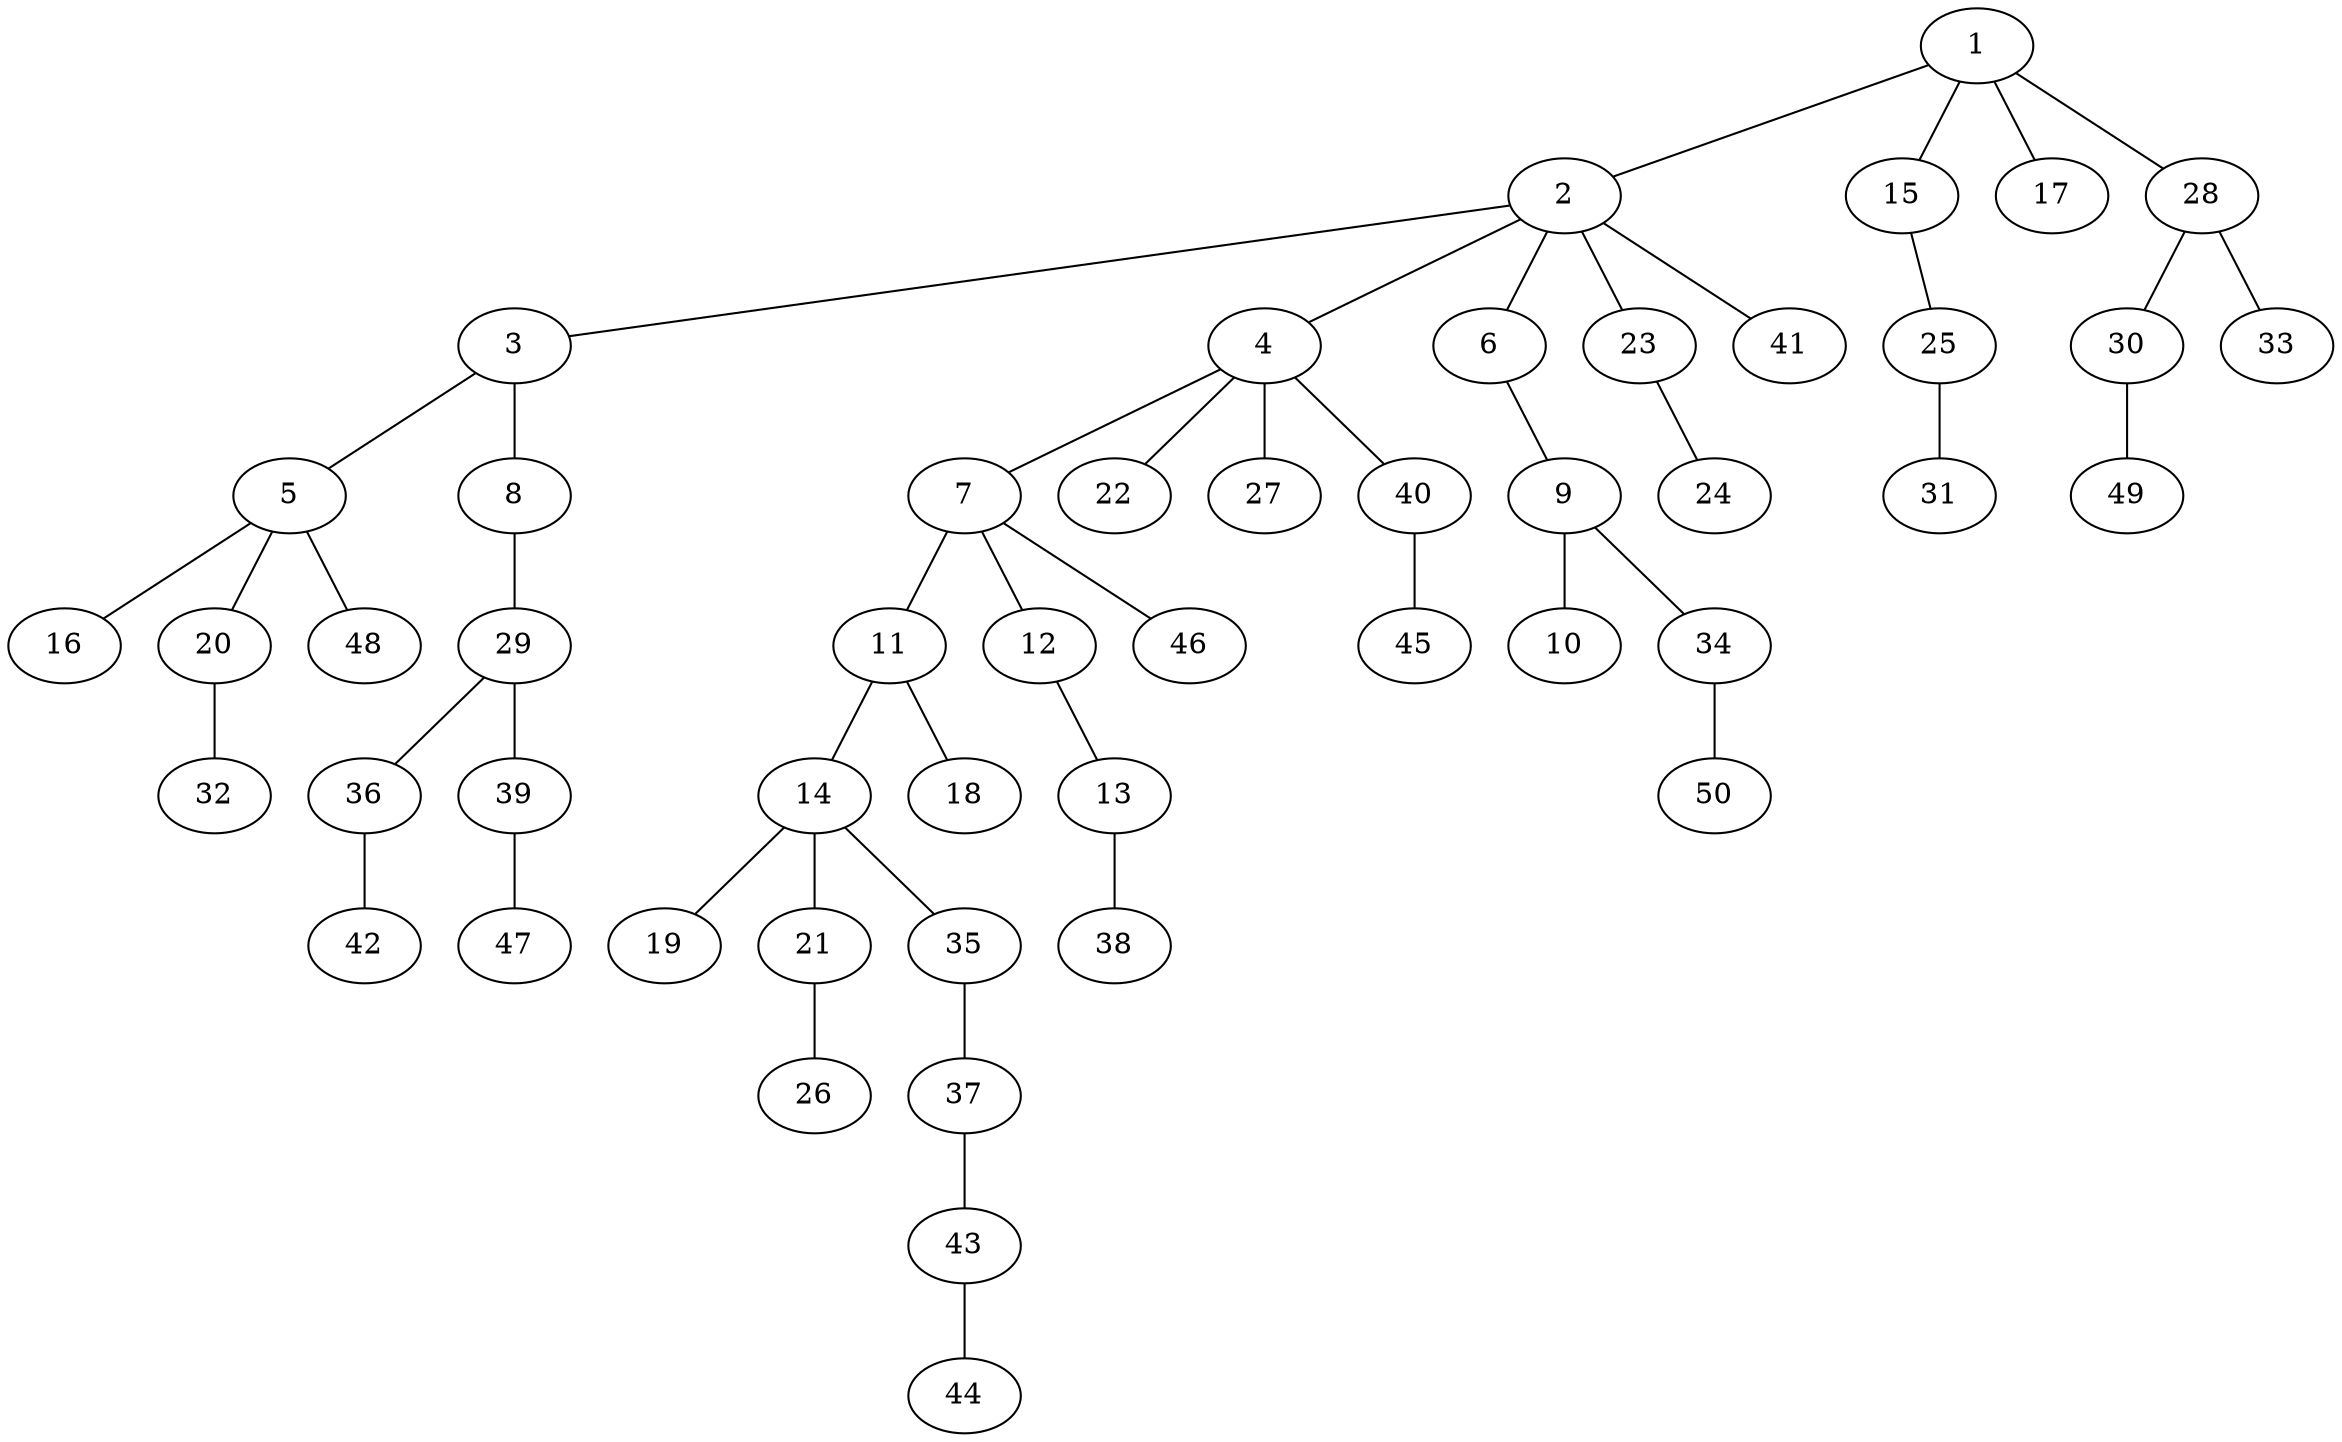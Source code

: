 graph graphname {1--2
1--15
1--17
1--28
2--3
2--4
2--6
2--23
2--41
3--5
3--8
4--7
4--22
4--27
4--40
5--16
5--20
5--48
6--9
7--11
7--12
7--46
8--29
9--10
9--34
11--14
11--18
12--13
13--38
14--19
14--21
14--35
15--25
20--32
21--26
23--24
25--31
28--30
28--33
29--36
29--39
30--49
34--50
35--37
36--42
37--43
39--47
40--45
43--44
}